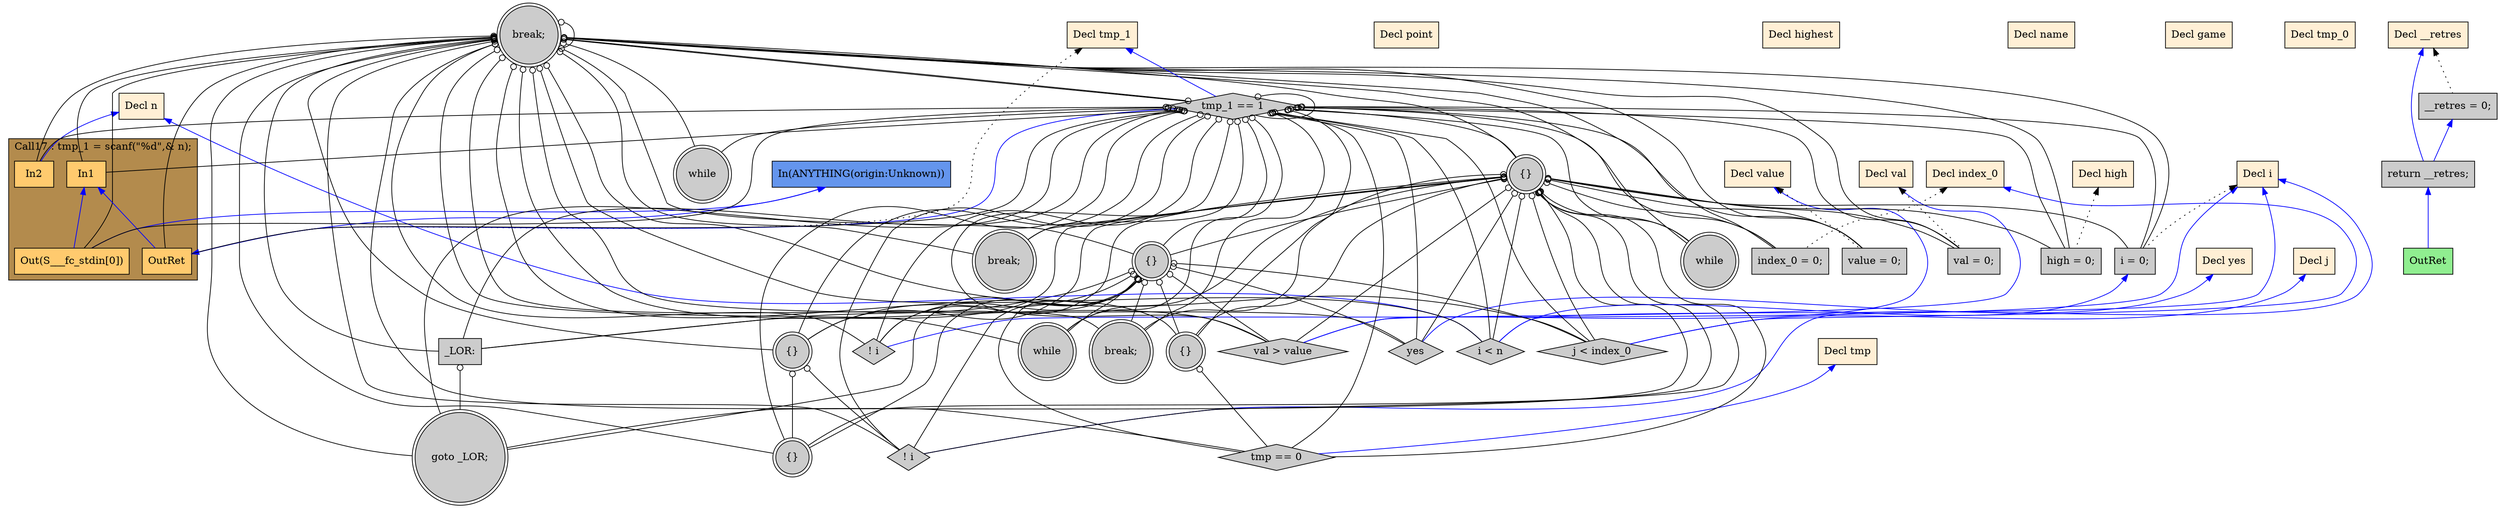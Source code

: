 digraph G {
  rankdir=TB;
  node [style="filled", ];
  32 [label="i < n", fillcolor="#CCCCCC", shape=diamond, ];
  33 [label="break;", fillcolor="#CCCCCC", shape=doublecircle, ];
  34 [label="{}", fillcolor="#CCCCCC", shape=doublecircle, ];
  2 [label="Decl n", fillcolor="#FFEFD5", shape=box, ];
  35 [label="while", fillcolor="#CCCCCC", shape=doublecircle, ];
  3 [label="Decl i", fillcolor="#FFEFD5", shape=box, ];
  36 [label="j < index_0", fillcolor="#CCCCCC", shape=diamond, ];
  4 [label="Decl j", fillcolor="#FFEFD5", shape=box, ];
  37 [label="break;", fillcolor="#CCCCCC", shape=doublecircle, ];
  5 [label="Decl point", fillcolor="#FFEFD5", shape=box, ];
  38 [label="{}", fillcolor="#CCCCCC", shape=doublecircle, ];
  6 [label="Decl yes", fillcolor="#FFEFD5", shape=box, ];
  39 [label="tmp == 0", fillcolor="#CCCCCC", shape=diamond, ];
  7 [label="Decl index_0", fillcolor="#FFEFD5", shape=box, ];
  40 [label="yes", fillcolor="#CCCCCC", shape=diamond, ];
  8 [label="Decl highest", fillcolor="#FFEFD5", shape=box, ];
  41 [label="goto _LOR;", fillcolor="#CCCCCC", shape=doublecircle, ];
  9 [label="Decl value", fillcolor="#FFEFD5", shape=box, ];
  42 [label="_LOR:", fillcolor="#CCCCCC", shape=box, ];
  10 [label="Decl val", fillcolor="#FFEFD5", shape=box, ];
  43 [label="! i", fillcolor="#CCCCCC", shape=diamond, ];
  11 [label="Decl high", fillcolor="#FFEFD5", shape=box, ];
  44 [label="{}", fillcolor="#CCCCCC", shape=doublecircle, ];
  12 [label="Decl name", fillcolor="#FFEFD5", shape=box, ];
  45 [label="{}", fillcolor="#CCCCCC", shape=doublecircle, ];
  13 [label="Decl game", fillcolor="#FFEFD5", shape=box, ];
  46 [label="! i", fillcolor="#CCCCCC", shape=diamond, ];
  14 [label="Decl tmp", fillcolor="#FFEFD5", shape=box, ];
  47 [label="val > value", fillcolor="#CCCCCC", shape=diamond, ];
  15 [label="Decl tmp_0", fillcolor="#FFEFD5", shape=box, ];
  48 [label="break;", fillcolor="#CCCCCC", shape=doublecircle, ];
  16 [label="Decl tmp_1", fillcolor="#FFEFD5", shape=box, ];
  49 [label="__retres = 0;", fillcolor="#CCCCCC", shape=box, ];
  17 [label="Decl __retres", fillcolor="#FFEFD5", shape=box, ];
  50 [label="return __retres;", fillcolor="#CCCCCC", shape=box, ];
  18 [label="while", fillcolor="#CCCCCC", shape=doublecircle, ];
  51 [label="OutRet", fillcolor="#90EE90", shape=box, ];
  52 [label="In(ANYTHING(origin:Unknown))", fillcolor="#6495ED", shape=box, ];
  20 [label="In1", fillcolor="#FFCA6E", shape=box, ];
  21 [label="In2", fillcolor="#FFCA6E", shape=box, ];
  22 [label="Out(S___fc_stdin[0])", fillcolor="#FFCA6E", shape=box, ];
  23 [label="OutRet", fillcolor="#FFCA6E", shape=box, ];
  24 [label="tmp_1 == 1", fillcolor="#CCCCCC", shape=diamond, ];
  25 [label="{}", fillcolor="#CCCCCC", shape=doublecircle, ];
  26 [label="index_0 = 0;", fillcolor="#CCCCCC", shape=box, ];
  27 [label="value = 0;", fillcolor="#CCCCCC", shape=box, ];
  28 [label="val = 0;", fillcolor="#CCCCCC", shape=box, ];
  29 [label="high = 0;", fillcolor="#CCCCCC", shape=box, ];
  30 [label="i = 0;", fillcolor="#CCCCCC", shape=box, ];
  31 [label="while", fillcolor="#CCCCCC", shape=doublecircle, ];
  
  subgraph cluster_Call17 { label="Call17 : tmp_1 = scanf(\"%d\",& n);";
                            fillcolor="#B38B4D"; style="filled"; 23;22;21;20;
     };
  
  edge [dir=back, ];
  2 -> 32 [color="#0000FF", ];
  3 -> 32 [color="#0000FF", ];
  24 -> 32 [color="#000000", arrowtail=odot, ];
  25 -> 32 [color="#000000", arrowtail=odot, ];
  30 -> 32 [color="#0000FF", ];
  48 -> 32 [color="#000000", arrowtail=odot, ];
  24 -> 33 [color="#000000", arrowtail=odot, ];
  25 -> 33 [color="#000000", arrowtail=odot, ];
  48 -> 33 [color="#000000", arrowtail=odot, ];
  24 -> 34 [color="#000000", arrowtail=odot, ];
  25 -> 34 [color="#000000", arrowtail=odot, ];
  48 -> 34 [color="#000000", arrowtail=odot, ];
  24 -> 35 [color="#000000", arrowtail=odot, ];
  25 -> 35 [color="#000000", arrowtail=odot, ];
  34 -> 35 [color="#000000", arrowtail=odot, ];
  48 -> 35 [color="#000000", arrowtail=odot, ];
  4 -> 36 [color="#0000FF", ];
  7 -> 36 [color="#0000FF", ];
  24 -> 36 [color="#000000", arrowtail=odot, ];
  25 -> 36 [color="#000000", arrowtail=odot, ];
  34 -> 36 [color="#000000", arrowtail=odot, ];
  48 -> 36 [color="#000000", arrowtail=odot, ];
  24 -> 37 [color="#000000", arrowtail=odot, ];
  25 -> 37 [color="#000000", arrowtail=odot, ];
  34 -> 37 [color="#000000", arrowtail=odot, ];
  48 -> 37 [color="#000000", arrowtail=odot, ];
  24 -> 38 [color="#000000", arrowtail=odot, ];
  25 -> 38 [color="#000000", arrowtail=odot, ];
  34 -> 38 [color="#000000", arrowtail=odot, ];
  48 -> 38 [color="#000000", arrowtail=odot, ];
  14 -> 39 [color="#0000FF", ];
  24 -> 39 [color="#000000", arrowtail=odot, ];
  25 -> 39 [color="#000000", arrowtail=odot, ];
  34 -> 39 [color="#000000", arrowtail=odot, ];
  38 -> 39 [color="#000000", arrowtail=odot, ];
  48 -> 39 [color="#000000", arrowtail=odot, ];
  6 -> 40 [color="#0000FF", ];
  24 -> 40 [color="#000000", arrowtail=odot, ];
  25 -> 40 [color="#000000", arrowtail=odot, ];
  34 -> 40 [color="#000000", arrowtail=odot, ];
  48 -> 40 [color="#000000", arrowtail=odot, ];
  24 -> 41 [color="#000000", arrowtail=odot, ];
  25 -> 41 [color="#000000", arrowtail=odot, ];
  34 -> 41 [color="#000000", arrowtail=odot, ];
  42 -> 41 [color="#000000", arrowtail=odot, ];
  48 -> 41 [color="#000000", arrowtail=odot, ];
  24 -> 42 [color="#000000", arrowtail=odot, ];
  25 -> 42 [color="#000000", arrowtail=odot, ];
  34 -> 42 [color="#000000", arrowtail=odot, ];
  48 -> 42 [color="#000000", arrowtail=odot, ];
  3 -> 43 [color="#0000FF", ];
  24 -> 43 [color="#000000", arrowtail=odot, ];
  25 -> 43 [color="#000000", arrowtail=odot, ];
  34 -> 43 [color="#000000", arrowtail=odot, ];
  48 -> 43 [color="#000000", arrowtail=odot, ];
  24 -> 44 [color="#000000", arrowtail=odot, ];
  25 -> 44 [color="#000000", arrowtail=odot, ];
  34 -> 44 [color="#000000", arrowtail=odot, ];
  48 -> 44 [color="#000000", arrowtail=odot, ];
  24 -> 45 [color="#000000", arrowtail=odot, ];
  25 -> 45 [color="#000000", arrowtail=odot, ];
  34 -> 45 [color="#000000", arrowtail=odot, ];
  44 -> 45 [color="#000000", arrowtail=odot, ];
  48 -> 45 [color="#000000", arrowtail=odot, ];
  3 -> 46 [color="#0000FF", ];
  24 -> 46 [color="#000000", arrowtail=odot, ];
  25 -> 46 [color="#000000", arrowtail=odot, ];
  34 -> 46 [color="#000000", arrowtail=odot, ];
  44 -> 46 [color="#000000", arrowtail=odot, ];
  48 -> 46 [color="#000000", arrowtail=odot, ];
  9 -> 47 [color="#0000FF", ];
  10 -> 47 [color="#0000FF", ];
  24 -> 47 [color="#000000", arrowtail=odot, ];
  25 -> 47 [color="#000000", arrowtail=odot, ];
  34 -> 47 [color="#000000", arrowtail=odot, ];
  48 -> 47 [color="#000000", arrowtail=odot, ];
  24 -> 48 [color="#000000", arrowtail=odot, ];
  48 -> 48 [color="#000000", arrowtail=odot, ];
  17 -> 49 [color="#000000", style="dotted", ];
  17 -> 50 [color="#0000FF", ];
  49 -> 50 [color="#0000FF", ];
  24 -> 18 [color="#000000", arrowtail=odot, ];
  48 -> 18 [color="#000000", arrowtail=odot, ];
  50 -> 51 [color="#0000FF", ];
  24 -> 20 [color="#000000", arrowtail=odot, ];
  48 -> 20 [color="#000000", arrowtail=odot, ];
  2 -> 21 [color="#0000FF", ];
  24 -> 21 [color="#000000", arrowtail=odot, ];
  48 -> 21 [color="#000000", arrowtail=odot, ];
  20 -> 22 [color="#0000FF", ];
  24 -> 22 [color="#000000", arrowtail=odot, ];
  48 -> 22 [color="#000000", arrowtail=odot, ];
  52 -> 22 [color="#0000FF", ];
  16 -> 23 [color="#000000", style="dotted", ];
  20 -> 23 [color="#0000FF", ];
  24 -> 23 [color="#000000", arrowtail=odot, ];
  48 -> 23 [color="#000000", arrowtail=odot, ];
  52 -> 23 [color="#0000FF", ];
  16 -> 24 [color="#0000FF", ];
  23 -> 24 [color="#0000FF", ];
  24 -> 24 [color="#000000", arrowtail=odot, ];
  48 -> 24 [color="#000000", arrowtail=odot, ];
  24 -> 25 [color="#000000", arrowtail=odot, ];
  48 -> 25 [color="#000000", arrowtail=odot, ];
  7 -> 26 [color="#000000", style="dotted", ];
  24 -> 26 [color="#000000", arrowtail=odot, ];
  25 -> 26 [color="#000000", arrowtail=odot, ];
  48 -> 26 [color="#000000", arrowtail=odot, ];
  9 -> 27 [color="#000000", style="dotted", ];
  24 -> 27 [color="#000000", arrowtail=odot, ];
  25 -> 27 [color="#000000", arrowtail=odot, ];
  48 -> 27 [color="#000000", arrowtail=odot, ];
  10 -> 28 [color="#000000", style="dotted", ];
  24 -> 28 [color="#000000", arrowtail=odot, ];
  25 -> 28 [color="#000000", arrowtail=odot, ];
  48 -> 28 [color="#000000", arrowtail=odot, ];
  11 -> 29 [color="#000000", style="dotted", ];
  24 -> 29 [color="#000000", arrowtail=odot, ];
  25 -> 29 [color="#000000", arrowtail=odot, ];
  48 -> 29 [color="#000000", arrowtail=odot, ];
  3 -> 30 [color="#000000", style="dotted", ];
  24 -> 30 [color="#000000", arrowtail=odot, ];
  25 -> 30 [color="#000000", arrowtail=odot, ];
  48 -> 30 [color="#000000", arrowtail=odot, ];
  24 -> 31 [color="#000000", arrowtail=odot, ];
  25 -> 31 [color="#000000", arrowtail=odot, ];
  48 -> 31 [color="#000000", arrowtail=odot, ];
  
  }